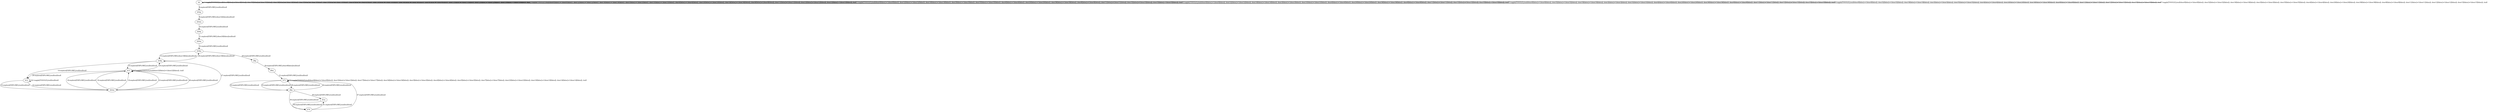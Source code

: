 # Total number of goals covered by this test: 1
# b13 --> d18p

digraph g {
"b2" -> "b2" [label = "1-toggle[TOGGLE];/null/door0[false]:=!(door0[false]); door32[false]:=!(door32[false]); door18[false]:=!(door18[false]); door3[false]:=!(door3[false]); door35[false]:=!(door35[false]); door4[false]:=!(door4[false]); door20[false]:=!(door20[false]); door38[false]:=!(door38[false]); door9[false]:=!(door9[false]); door11[false]:=!(door11[false]); door12[false]:=!(door12[false]); door15[false]:=!(door15[false]); /null"];
"b2" -> "b2" [label = "2-toggle[TOGGLE];/null/door0[false]:=!(door0[false]); door32[false]:=!(door32[false]); door18[false]:=!(door18[false]); door3[false]:=!(door3[false]); door35[false]:=!(door35[false]); door4[false]:=!(door4[false]); door20[false]:=!(door20[false]); door38[false]:=!(door38[false]); door9[false]:=!(door9[false]); door11[false]:=!(door11[false]); door12[false]:=!(door12[false]); door15[false]:=!(door15[false]); /null"];
"b2" -> "b2" [label = "3-toggle[TOGGLE];/null/door0[false]:=!(door0[false]); door32[false]:=!(door32[false]); door18[false]:=!(door18[false]); door3[false]:=!(door3[false]); door35[false]:=!(door35[false]); door4[false]:=!(door4[false]); door20[false]:=!(door20[false]); door38[false]:=!(door38[false]); door9[false]:=!(door9[false]); door11[false]:=!(door11[false]); door12[false]:=!(door12[false]); door15[false]:=!(door15[false]); /null"];
"b2" -> "b2" [label = "4-toggle[TOGGLE];/null/door0[false]:=!(door0[false]); door32[false]:=!(door32[false]); door18[false]:=!(door18[false]); door3[false]:=!(door3[false]); door35[false]:=!(door35[false]); door4[false]:=!(door4[false]); door20[false]:=!(door20[false]); door38[false]:=!(door38[false]); door9[false]:=!(door9[false]); door11[false]:=!(door11[false]); door12[false]:=!(door12[false]); door15[false]:=!(door15[false]); /null"];
"b2" -> "b2" [label = "5-toggle[TOGGLE];/null/door0[false]:=!(door0[false]); door32[false]:=!(door32[false]); door18[false]:=!(door18[false]); door3[false]:=!(door3[false]); door35[false]:=!(door35[false]); door4[false]:=!(door4[false]); door20[false]:=!(door20[false]); door38[false]:=!(door38[false]); door9[false]:=!(door9[false]); door11[false]:=!(door11[false]); door12[false]:=!(door12[false]); door15[false]:=!(door15[false]); /null"];
"b2" -> "b2" [label = "6-toggle[TOGGLE];/null/door0[false]:=!(door0[false]); door32[false]:=!(door32[false]); door18[false]:=!(door18[false]); door3[false]:=!(door3[false]); door35[false]:=!(door35[false]); door4[false]:=!(door4[false]); door20[false]:=!(door20[false]); door38[false]:=!(door38[false]); door9[false]:=!(door9[false]); door11[false]:=!(door11[false]); door12[false]:=!(door12[false]); door15[false]:=!(door15[false]); /null"];
"b2" -> "b2" [label = "7-toggle[TOGGLE];/null/door0[false]:=!(door0[false]); door32[false]:=!(door32[false]); door18[false]:=!(door18[false]); door3[false]:=!(door3[false]); door35[false]:=!(door35[false]); door4[false]:=!(door4[false]); door20[false]:=!(door20[false]); door38[false]:=!(door38[false]); door9[false]:=!(door9[false]); door11[false]:=!(door11[false]); door12[false]:=!(door12[false]); door15[false]:=!(door15[false]); /null"];
"b2" -> "d32p" [label = "8-explore[EXPLORE];/null/null/null"];
"d32p" -> "d32m" [label = "9-explore[EXPLORE];/door32[false]/null/null"];
"d32m" -> "d20p" [label = "10-explore[EXPLORE];/null/null/null"];
"d20p" -> "d20m" [label = "11-explore[EXPLORE];/door20[false]/null/null"];
"d20m" -> "d18m" [label = "12-explore[EXPLORE];/null/null/null"];
"d18m" -> "d18p" [label = "13-explore[EXPLORE];/door18[false]/null/null"];
"d18p" -> "b12" [label = "14-explore[EXPLORE];/null/null/null"];
"b12" -> "d22m" [label = "15-explore[EXPLORE];/null/null/null"];
"d22m" -> "b13" [label = "16-explore[EXPLORE];/null/null/null"];
"b13" -> "b13" [label = "17-toggle[TOGGLE];/null/door22[false]:=!(door22[false]); /null"];
"b13" -> "d22m" [label = "18-explore[EXPLORE];/null/null/null"];
"d22m" -> "b13" [label = "19-explore[EXPLORE];/null/null/null"];
"b13" -> "b12" [label = "20-explore[EXPLORE];/null/null/null"];
"b12" -> "b12" [label = "21-toggle[TOGGLE];/null/null/null"];
"b12" -> "d22m" [label = "22-explore[EXPLORE];/null/null/null"];
"d22m" -> "b13" [label = "23-explore[EXPLORE];/null/null/null"];
"b13" -> "d18p" [label = "24-explore[EXPLORE];/null/null/null"];
"d18p" -> "b13" [label = "25-explore[EXPLORE];/null/null/null"];
"b13" -> "d22m" [label = "26-explore[EXPLORE];/null/null/null"];
"d22m" -> "d18p" [label = "27-explore[EXPLORE];/null/null/null"];
"d18p" -> "d18m" [label = "28-explore[EXPLORE];/door18[false]/null/null"];
"d18m" -> "d9p" [label = "29-explore[EXPLORE];/null/null/null"];
"d9p" -> "d9m" [label = "30-explore[EXPLORE];/door9[false]/null/null"];
"d9m" -> "b73" [label = "31-explore[EXPLORE];/null/null/null"];
"b73" -> "b73" [label = "32-toggle[TOGGLE];/null/door0[false]:=!(door0[false]); door1[false]:=!(door1[false]); door17[false]:=!(door17[false]); door34[false]:=!(door34[false]); door3[false]:=!(door3[false]); door4[false]:=!(door4[false]); door5[false]:=!(door5[false]); door7[false]:=!(door7[false]); door23[false]:=!(door23[false]); door10[false]:=!(door10[false]); door14[false]:=!(door14[false]); /null"];
"b73" -> "d0p" [label = "33-explore[EXPLORE];/null/null/null"];
"d0p" -> "b73" [label = "34-explore[EXPLORE];/null/null/null"];
"b73" -> "d0p" [label = "35-explore[EXPLORE];/null/null/null"];
"d0p" -> "b74" [label = "36-explore[EXPLORE];/null/null/null"];
"b74" -> "b73" [label = "37-explore[EXPLORE];/null/null/null"];
"b73" -> "d0p" [label = "38-explore[EXPLORE];/null/null/null"];
"d0p" -> "d1m" [label = "39-explore[EXPLORE];/null/null/null"];
"d1m" -> "b74" [label = "40-explore[EXPLORE];/null/null/null"];
"b74" -> "d1m" [label = "41-explore[EXPLORE];/null/null/null"];
}